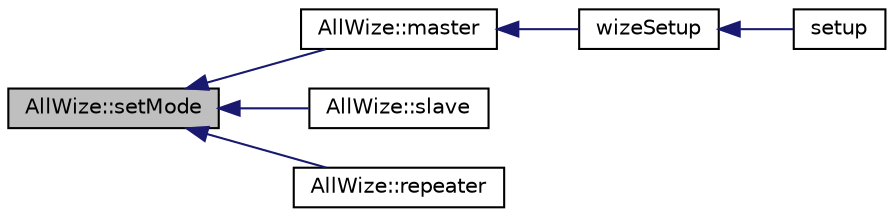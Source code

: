 digraph "AllWize::setMode"
{
  edge [fontname="Helvetica",fontsize="10",labelfontname="Helvetica",labelfontsize="10"];
  node [fontname="Helvetica",fontsize="10",shape=record];
  rankdir="LR";
  Node1530 [label="AllWize::setMode",height=0.2,width=0.4,color="black", fillcolor="grey75", style="filled", fontcolor="black"];
  Node1530 -> Node1531 [dir="back",color="midnightblue",fontsize="10",style="solid",fontname="Helvetica"];
  Node1531 [label="AllWize::master",height=0.2,width=0.4,color="black", fillcolor="white", style="filled",URL="$classAllWize.html#a4bc5852f9e7b1b561d58824c9cdc25c9",tooltip="Sets the module in master mode. "];
  Node1531 -> Node1532 [dir="back",color="midnightblue",fontsize="10",style="solid",fontname="Helvetica"];
  Node1532 [label="wizeSetup",height=0.2,width=0.4,color="black", fillcolor="white", style="filled",URL="$wize_8h.html#a6bd811aed13d28451110ad176dabf3c4"];
  Node1532 -> Node1533 [dir="back",color="midnightblue",fontsize="10",style="solid",fontname="Helvetica"];
  Node1533 [label="setup",height=0.2,width=0.4,color="black", fillcolor="white", style="filled",URL="$main_8cpp.html#a4fc01d736fe50cf5b977f755b675f11d"];
  Node1530 -> Node1534 [dir="back",color="midnightblue",fontsize="10",style="solid",fontname="Helvetica"];
  Node1534 [label="AllWize::slave",height=0.2,width=0.4,color="black", fillcolor="white", style="filled",URL="$classAllWize.html#a04923626b08d628f4fa4ecef2f424f88",tooltip="Sets the module in slave mode. "];
  Node1530 -> Node1535 [dir="back",color="midnightblue",fontsize="10",style="solid",fontname="Helvetica"];
  Node1535 [label="AllWize::repeater",height=0.2,width=0.4,color="black", fillcolor="white", style="filled",URL="$classAllWize.html#a5c455d5592a76becb86dc80ecc60e318",tooltip="Sets the module in repeater mode. "];
}
